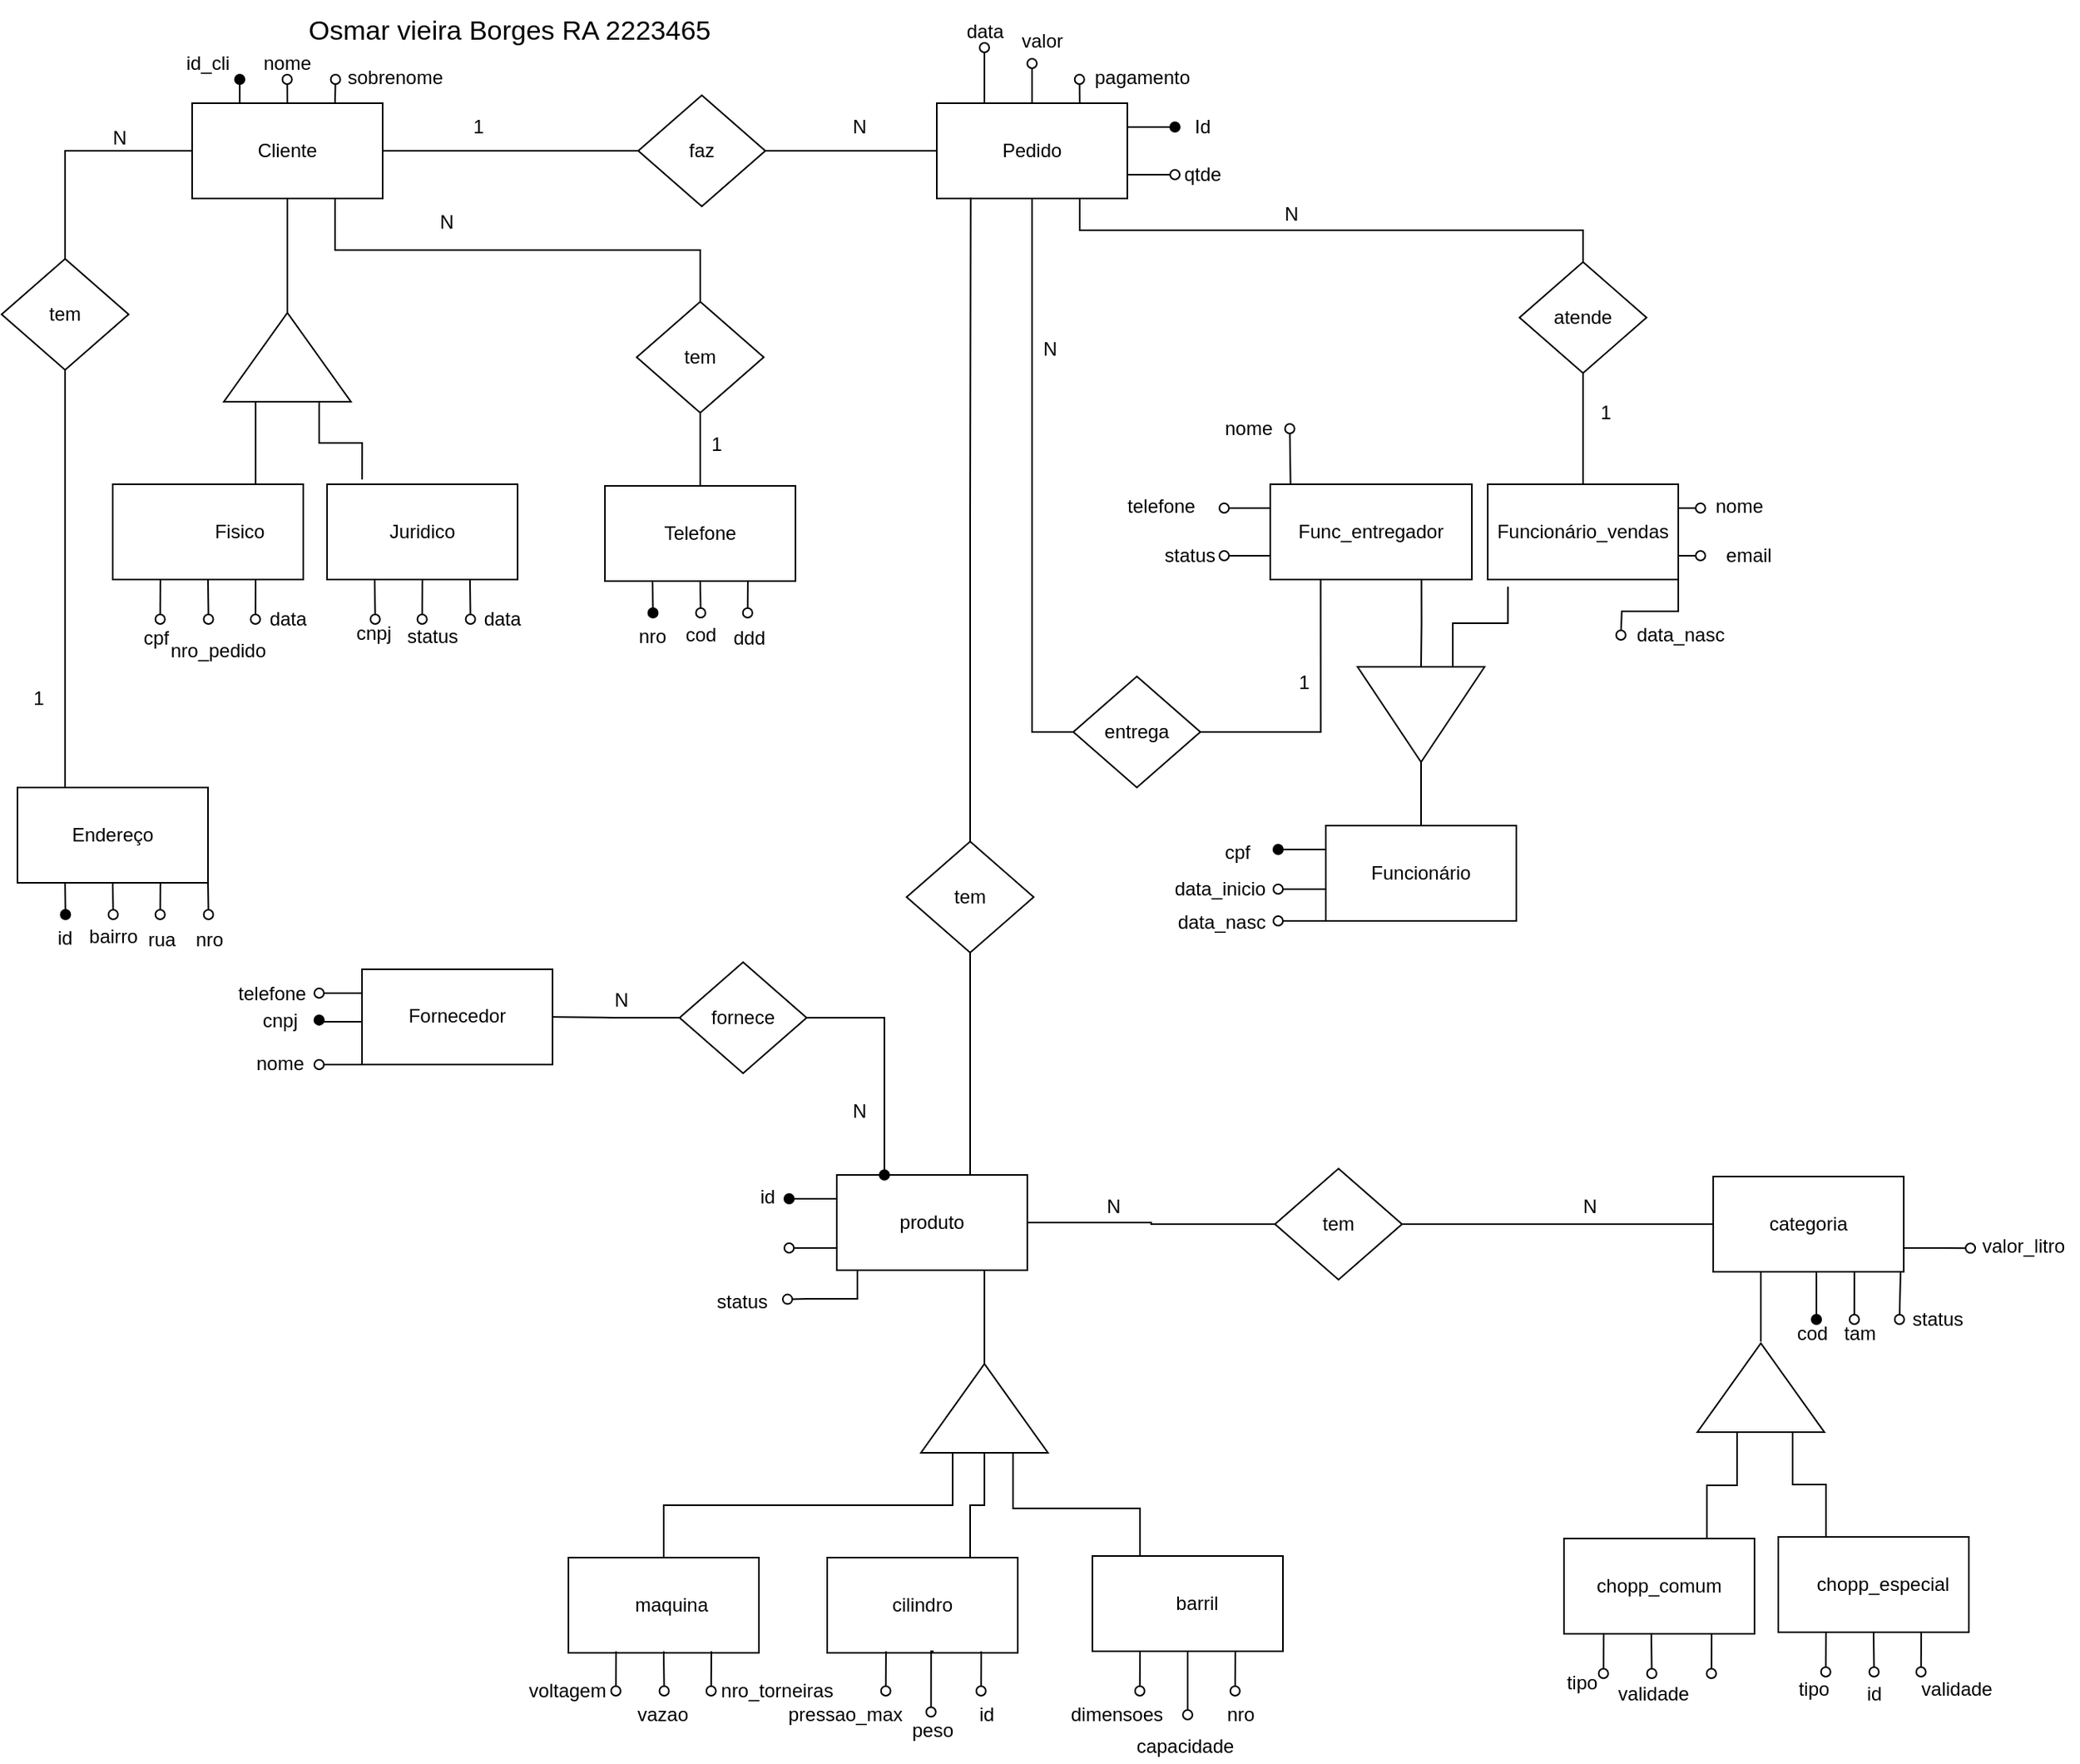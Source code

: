 <mxfile version="17.5.0" type="google"><diagram id="X1sQO2BQnc37AICGDSg-" name="Page-1"><mxGraphModel grid="1" page="1" gridSize="10" guides="1" tooltips="1" connect="1" arrows="1" fold="1" pageScale="1" pageWidth="827" pageHeight="1169" math="0" shadow="0"><root><mxCell id="0"/><mxCell id="1" parent="0"/><mxCell id="6BDd8GkWFLjHCFaSMdln-150" value="Osmar vieira Borges RA 2223465" style="text;html=1;strokeColor=none;fillColor=none;align=center;verticalAlign=middle;whiteSpace=wrap;rounded=0;fontSize=17;" vertex="1" parent="1"><mxGeometry x="95" y="10" width="470" height="40" as="geometry"/></mxCell><mxCell id="6BDd8GkWFLjHCFaSMdln-275" style="edgeStyle=orthogonalEdgeStyle;rounded=0;orthogonalLoop=1;jettySize=auto;html=1;exitX=1;exitY=0.25;exitDx=0;exitDy=0;endArrow=oval;endFill=0;" edge="1" parent="1" source="6BDd8GkWFLjHCFaSMdln-175"><mxGeometry relative="1" as="geometry"><mxPoint x="1080.0" y="330.087" as="targetPoint"/></mxGeometry></mxCell><mxCell id="6BDd8GkWFLjHCFaSMdln-276" style="edgeStyle=orthogonalEdgeStyle;rounded=0;orthogonalLoop=1;jettySize=auto;html=1;exitX=1;exitY=0.75;exitDx=0;exitDy=0;endArrow=oval;endFill=0;" edge="1" parent="1" source="6BDd8GkWFLjHCFaSMdln-175"><mxGeometry relative="1" as="geometry"><mxPoint x="1080.0" y="359.652" as="targetPoint"/></mxGeometry></mxCell><mxCell id="6BDd8GkWFLjHCFaSMdln-277" style="edgeStyle=orthogonalEdgeStyle;rounded=0;orthogonalLoop=1;jettySize=auto;html=1;exitX=1;exitY=1;exitDx=0;exitDy=0;endArrow=oval;endFill=0;" edge="1" parent="1" source="6BDd8GkWFLjHCFaSMdln-175"><mxGeometry relative="1" as="geometry"><mxPoint x="1029.87" y="410" as="targetPoint"/></mxGeometry></mxCell><mxCell id="6BDd8GkWFLjHCFaSMdln-175" value="Funcionário_vendas" style="rounded=0;whiteSpace=wrap;html=1;" vertex="1" parent="1"><mxGeometry x="946" y="315" width="120" height="60" as="geometry"/></mxCell><mxCell id="6BDd8GkWFLjHCFaSMdln-208" style="edgeStyle=orthogonalEdgeStyle;rounded=0;orthogonalLoop=1;jettySize=auto;html=1;exitX=1;exitY=0.5;exitDx=0;exitDy=0;entryX=0;entryY=0.5;entryDx=0;entryDy=0;endArrow=none;endFill=0;" edge="1" parent="1" source="6BDd8GkWFLjHCFaSMdln-190" target="6BDd8GkWFLjHCFaSMdln-207"><mxGeometry relative="1" as="geometry"/></mxCell><mxCell id="6BDd8GkWFLjHCFaSMdln-249" style="edgeStyle=orthogonalEdgeStyle;rounded=0;orthogonalLoop=1;jettySize=auto;html=1;exitX=0;exitY=0.5;exitDx=0;exitDy=0;entryX=0.5;entryY=0;entryDx=0;entryDy=0;endArrow=none;endFill=0;" edge="1" parent="1" source="6BDd8GkWFLjHCFaSMdln-190" target="6BDd8GkWFLjHCFaSMdln-242"><mxGeometry relative="1" as="geometry"/></mxCell><mxCell id="6BDd8GkWFLjHCFaSMdln-261" style="edgeStyle=orthogonalEdgeStyle;rounded=0;orthogonalLoop=1;jettySize=auto;html=1;exitX=0.25;exitY=0;exitDx=0;exitDy=0;endArrow=oval;endFill=1;" edge="1" parent="1" source="6BDd8GkWFLjHCFaSMdln-190"><mxGeometry relative="1" as="geometry"><mxPoint x="160" y="60" as="targetPoint"/></mxGeometry></mxCell><mxCell id="6BDd8GkWFLjHCFaSMdln-281" style="edgeStyle=orthogonalEdgeStyle;rounded=0;orthogonalLoop=1;jettySize=auto;html=1;exitX=0.5;exitY=0;exitDx=0;exitDy=0;endArrow=oval;endFill=0;" edge="1" parent="1" source="6BDd8GkWFLjHCFaSMdln-190"><mxGeometry relative="1" as="geometry"><mxPoint x="189.87" y="60" as="targetPoint"/></mxGeometry></mxCell><mxCell id="6BDd8GkWFLjHCFaSMdln-282" style="edgeStyle=orthogonalEdgeStyle;rounded=0;orthogonalLoop=1;jettySize=auto;html=1;exitX=0.75;exitY=0;exitDx=0;exitDy=0;endArrow=oval;endFill=0;" edge="1" parent="1" source="6BDd8GkWFLjHCFaSMdln-190"><mxGeometry relative="1" as="geometry"><mxPoint x="220.304" y="60" as="targetPoint"/></mxGeometry></mxCell><mxCell id="6BDd8GkWFLjHCFaSMdln-509" style="edgeStyle=orthogonalEdgeStyle;rounded=0;orthogonalLoop=1;jettySize=auto;html=1;exitX=0.75;exitY=1;exitDx=0;exitDy=0;entryX=0.5;entryY=0;entryDx=0;entryDy=0;endArrow=none;endFill=0;" edge="1" parent="1" source="6BDd8GkWFLjHCFaSMdln-190" target="6BDd8GkWFLjHCFaSMdln-507"><mxGeometry relative="1" as="geometry"/></mxCell><mxCell id="6BDd8GkWFLjHCFaSMdln-190" value="Cliente" style="rounded=0;whiteSpace=wrap;html=1;" vertex="1" parent="1"><mxGeometry x="130" y="75" width="120" height="60" as="geometry"/></mxCell><mxCell id="6BDd8GkWFLjHCFaSMdln-194" style="edgeStyle=orthogonalEdgeStyle;rounded=0;orthogonalLoop=1;jettySize=auto;html=1;exitX=1;exitY=0.5;exitDx=0;exitDy=0;entryX=0.5;entryY=1;entryDx=0;entryDy=0;endArrow=none;endFill=0;" edge="1" parent="1" source="6BDd8GkWFLjHCFaSMdln-193" target="6BDd8GkWFLjHCFaSMdln-190"><mxGeometry relative="1" as="geometry"/></mxCell><mxCell id="6BDd8GkWFLjHCFaSMdln-199" style="edgeStyle=orthogonalEdgeStyle;rounded=0;orthogonalLoop=1;jettySize=auto;html=1;exitX=0;exitY=0.75;exitDx=0;exitDy=0;entryX=0.184;entryY=-0.05;entryDx=0;entryDy=0;entryPerimeter=0;endArrow=none;endFill=0;" edge="1" parent="1" source="6BDd8GkWFLjHCFaSMdln-193" target="6BDd8GkWFLjHCFaSMdln-197"><mxGeometry relative="1" as="geometry"/></mxCell><mxCell id="6BDd8GkWFLjHCFaSMdln-200" style="edgeStyle=orthogonalEdgeStyle;rounded=0;orthogonalLoop=1;jettySize=auto;html=1;exitX=0;exitY=0.25;exitDx=0;exitDy=0;entryX=0.75;entryY=0;entryDx=0;entryDy=0;endArrow=none;endFill=0;" edge="1" parent="1" source="6BDd8GkWFLjHCFaSMdln-193" target="6BDd8GkWFLjHCFaSMdln-195"><mxGeometry relative="1" as="geometry"/></mxCell><mxCell id="6BDd8GkWFLjHCFaSMdln-193" value="" style="triangle;whiteSpace=wrap;html=1;rotation=-90;" vertex="1" parent="1"><mxGeometry x="162" y="195" width="56" height="80" as="geometry"/></mxCell><mxCell id="6BDd8GkWFLjHCFaSMdln-264" style="edgeStyle=orthogonalEdgeStyle;rounded=0;orthogonalLoop=1;jettySize=auto;html=1;exitX=0.25;exitY=1;exitDx=0;exitDy=0;endArrow=oval;endFill=0;" edge="1" parent="1" source="6BDd8GkWFLjHCFaSMdln-195"><mxGeometry relative="1" as="geometry"><mxPoint x="109.87" y="400" as="targetPoint"/></mxGeometry></mxCell><mxCell id="6BDd8GkWFLjHCFaSMdln-265" style="edgeStyle=orthogonalEdgeStyle;rounded=0;orthogonalLoop=1;jettySize=auto;html=1;exitX=0.5;exitY=1;exitDx=0;exitDy=0;endArrow=oval;endFill=0;" edge="1" parent="1" source="6BDd8GkWFLjHCFaSMdln-195"><mxGeometry relative="1" as="geometry"><mxPoint x="140.304" y="400" as="targetPoint"/></mxGeometry></mxCell><mxCell id="6BDd8GkWFLjHCFaSMdln-269" style="edgeStyle=orthogonalEdgeStyle;rounded=0;orthogonalLoop=1;jettySize=auto;html=1;exitX=0.75;exitY=1;exitDx=0;exitDy=0;endArrow=oval;endFill=0;" edge="1" parent="1" source="6BDd8GkWFLjHCFaSMdln-195"><mxGeometry relative="1" as="geometry"><mxPoint x="169.87" y="400" as="targetPoint"/></mxGeometry></mxCell><mxCell id="6BDd8GkWFLjHCFaSMdln-195" value="" style="rounded=0;whiteSpace=wrap;html=1;" vertex="1" parent="1"><mxGeometry x="80" y="315" width="120" height="60" as="geometry"/></mxCell><mxCell id="6BDd8GkWFLjHCFaSMdln-196" value="Fisico" style="text;html=1;strokeColor=none;fillColor=none;align=center;verticalAlign=middle;whiteSpace=wrap;rounded=0;" vertex="1" parent="1"><mxGeometry x="130" y="330" width="60" height="30" as="geometry"/></mxCell><mxCell id="6BDd8GkWFLjHCFaSMdln-266" style="edgeStyle=orthogonalEdgeStyle;rounded=0;orthogonalLoop=1;jettySize=auto;html=1;exitX=0.25;exitY=1;exitDx=0;exitDy=0;endArrow=oval;endFill=0;" edge="1" parent="1" source="6BDd8GkWFLjHCFaSMdln-197"><mxGeometry relative="1" as="geometry"><mxPoint x="245.304" y="400" as="targetPoint"/></mxGeometry></mxCell><mxCell id="6BDd8GkWFLjHCFaSMdln-267" style="edgeStyle=orthogonalEdgeStyle;rounded=0;orthogonalLoop=1;jettySize=auto;html=1;exitX=0.5;exitY=1;exitDx=0;exitDy=0;endArrow=oval;endFill=0;" edge="1" parent="1" source="6BDd8GkWFLjHCFaSMdln-197"><mxGeometry relative="1" as="geometry"><mxPoint x="274.87" y="400" as="targetPoint"/></mxGeometry></mxCell><mxCell id="6BDd8GkWFLjHCFaSMdln-268" style="edgeStyle=orthogonalEdgeStyle;rounded=0;orthogonalLoop=1;jettySize=auto;html=1;exitX=0.75;exitY=1;exitDx=0;exitDy=0;endArrow=oval;endFill=0;" edge="1" parent="1" source="6BDd8GkWFLjHCFaSMdln-197"><mxGeometry relative="1" as="geometry"><mxPoint x="305.304" y="400" as="targetPoint"/></mxGeometry></mxCell><mxCell id="6BDd8GkWFLjHCFaSMdln-197" value="" style="rounded=0;whiteSpace=wrap;html=1;" vertex="1" parent="1"><mxGeometry x="215" y="315" width="120" height="60" as="geometry"/></mxCell><mxCell id="6BDd8GkWFLjHCFaSMdln-198" value="Juridico" style="text;html=1;strokeColor=none;fillColor=none;align=center;verticalAlign=middle;whiteSpace=wrap;rounded=0;" vertex="1" parent="1"><mxGeometry x="245" y="330" width="60" height="30" as="geometry"/></mxCell><mxCell id="6BDd8GkWFLjHCFaSMdln-258" style="edgeStyle=orthogonalEdgeStyle;rounded=0;orthogonalLoop=1;jettySize=auto;html=1;exitX=0.5;exitY=1;exitDx=0;exitDy=0;endArrow=oval;endFill=1;" edge="1" parent="1"><mxGeometry relative="1" as="geometry"><mxPoint x="1153" y="841" as="targetPoint"/><mxPoint x="1153" y="811" as="sourcePoint"/></mxGeometry></mxCell><mxCell id="6BDd8GkWFLjHCFaSMdln-283" style="edgeStyle=orthogonalEdgeStyle;rounded=0;orthogonalLoop=1;jettySize=auto;html=1;exitX=0.75;exitY=1;exitDx=0;exitDy=0;endArrow=oval;endFill=0;" edge="1" parent="1" source="6BDd8GkWFLjHCFaSMdln-202"><mxGeometry relative="1" as="geometry"><mxPoint x="1176.87" y="841" as="targetPoint"/></mxGeometry></mxCell><mxCell id="6BDd8GkWFLjHCFaSMdln-284" style="edgeStyle=orthogonalEdgeStyle;rounded=0;orthogonalLoop=1;jettySize=auto;html=1;exitX=1;exitY=1;exitDx=0;exitDy=0;endArrow=oval;endFill=0;" edge="1" parent="1"><mxGeometry relative="1" as="geometry"><mxPoint x="1205.304" y="841" as="targetPoint"/><mxPoint x="1206" y="811" as="sourcePoint"/></mxGeometry></mxCell><mxCell id="6BDd8GkWFLjHCFaSMdln-413" style="edgeStyle=orthogonalEdgeStyle;rounded=0;orthogonalLoop=1;jettySize=auto;html=1;exitX=0.25;exitY=1;exitDx=0;exitDy=0;entryX=1;entryY=0.5;entryDx=0;entryDy=0;endArrow=none;endFill=0;" edge="1" parent="1" source="6BDd8GkWFLjHCFaSMdln-202"><mxGeometry relative="1" as="geometry"><mxPoint x="1118" y="855" as="targetPoint"/></mxGeometry></mxCell><mxCell id="6BDd8GkWFLjHCFaSMdln-482" style="edgeStyle=orthogonalEdgeStyle;rounded=0;orthogonalLoop=1;jettySize=auto;html=1;exitX=1;exitY=0.75;exitDx=0;exitDy=0;endArrow=oval;endFill=0;" edge="1" parent="1" source="6BDd8GkWFLjHCFaSMdln-202"><mxGeometry relative="1" as="geometry"><mxPoint x="1250" y="796.143" as="targetPoint"/></mxGeometry></mxCell><mxCell id="6BDd8GkWFLjHCFaSMdln-202" value="categoria" style="rounded=0;whiteSpace=wrap;html=1;" vertex="1" parent="1"><mxGeometry x="1088" y="751" width="120" height="60" as="geometry"/></mxCell><mxCell id="6BDd8GkWFLjHCFaSMdln-218" style="edgeStyle=orthogonalEdgeStyle;rounded=0;orthogonalLoop=1;jettySize=auto;html=1;exitX=0.75;exitY=1;exitDx=0;exitDy=0;entryX=0;entryY=0.5;entryDx=0;entryDy=0;endArrow=none;endFill=0;" edge="1" parent="1" source="6BDd8GkWFLjHCFaSMdln-203" target="6BDd8GkWFLjHCFaSMdln-215"><mxGeometry relative="1" as="geometry"/></mxCell><mxCell id="6BDd8GkWFLjHCFaSMdln-278" style="edgeStyle=orthogonalEdgeStyle;rounded=0;orthogonalLoop=1;jettySize=auto;html=1;exitX=0.25;exitY=0;exitDx=0;exitDy=0;endArrow=oval;endFill=0;" edge="1" parent="1"><mxGeometry relative="1" as="geometry"><mxPoint x="821.304" y="280" as="targetPoint"/><mxPoint x="900.75" y="315" as="sourcePoint"/></mxGeometry></mxCell><mxCell id="6BDd8GkWFLjHCFaSMdln-307" style="edgeStyle=orthogonalEdgeStyle;rounded=0;orthogonalLoop=1;jettySize=auto;html=1;exitX=0;exitY=0.25;exitDx=0;exitDy=0;endArrow=oval;endFill=0;" edge="1" parent="1" source="6BDd8GkWFLjHCFaSMdln-203"><mxGeometry relative="1" as="geometry"><mxPoint x="780" y="330.171" as="targetPoint"/></mxGeometry></mxCell><mxCell id="6BDd8GkWFLjHCFaSMdln-308" style="edgeStyle=orthogonalEdgeStyle;rounded=0;orthogonalLoop=1;jettySize=auto;html=1;exitX=0;exitY=0.75;exitDx=0;exitDy=0;endArrow=oval;endFill=0;" edge="1" parent="1" source="6BDd8GkWFLjHCFaSMdln-203"><mxGeometry relative="1" as="geometry"><mxPoint x="780" y="359.927" as="targetPoint"/></mxGeometry></mxCell><mxCell id="6BDd8GkWFLjHCFaSMdln-203" value="Func_entregador" style="rounded=0;whiteSpace=wrap;html=1;" vertex="1" parent="1"><mxGeometry x="809" y="315" width="127" height="60" as="geometry"/></mxCell><mxCell id="6BDd8GkWFLjHCFaSMdln-220" style="edgeStyle=orthogonalEdgeStyle;rounded=0;orthogonalLoop=1;jettySize=auto;html=1;exitX=0.5;exitY=0;exitDx=0;exitDy=0;entryX=1;entryY=0.5;entryDx=0;entryDy=0;endArrow=none;endFill=0;" edge="1" parent="1" source="6BDd8GkWFLjHCFaSMdln-205" target="6BDd8GkWFLjHCFaSMdln-215"><mxGeometry relative="1" as="geometry"/></mxCell><mxCell id="6BDd8GkWFLjHCFaSMdln-259" style="edgeStyle=orthogonalEdgeStyle;rounded=0;orthogonalLoop=1;jettySize=auto;html=1;exitX=0;exitY=0.25;exitDx=0;exitDy=0;endArrow=oval;endFill=1;" edge="1" parent="1" source="6BDd8GkWFLjHCFaSMdln-205"><mxGeometry relative="1" as="geometry"><mxPoint x="814" y="545.103" as="targetPoint"/></mxGeometry></mxCell><mxCell id="6BDd8GkWFLjHCFaSMdln-273" style="edgeStyle=orthogonalEdgeStyle;rounded=0;orthogonalLoop=1;jettySize=auto;html=1;exitX=0;exitY=0.75;exitDx=0;exitDy=0;endArrow=oval;endFill=0;" edge="1" parent="1"><mxGeometry relative="1" as="geometry"><mxPoint x="814" y="570.304" as="targetPoint"/><mxPoint x="844" y="570" as="sourcePoint"/></mxGeometry></mxCell><mxCell id="6BDd8GkWFLjHCFaSMdln-274" style="edgeStyle=orthogonalEdgeStyle;rounded=0;orthogonalLoop=1;jettySize=auto;html=1;exitX=0;exitY=1;exitDx=0;exitDy=0;endArrow=oval;endFill=0;" edge="1" parent="1" source="6BDd8GkWFLjHCFaSMdln-205"><mxGeometry relative="1" as="geometry"><mxPoint x="814" y="590.087" as="targetPoint"/></mxGeometry></mxCell><mxCell id="6BDd8GkWFLjHCFaSMdln-205" value="Funcionário" style="rounded=0;whiteSpace=wrap;html=1;" vertex="1" parent="1"><mxGeometry x="844" y="530" width="120" height="60" as="geometry"/></mxCell><mxCell id="6BDd8GkWFLjHCFaSMdln-260" style="edgeStyle=orthogonalEdgeStyle;rounded=0;orthogonalLoop=1;jettySize=auto;html=1;exitX=1;exitY=0.25;exitDx=0;exitDy=0;endArrow=oval;endFill=1;" edge="1" parent="1" source="6BDd8GkWFLjHCFaSMdln-206"><mxGeometry relative="1" as="geometry"><mxPoint x="749" y="90.231" as="targetPoint"/></mxGeometry></mxCell><mxCell id="6BDd8GkWFLjHCFaSMdln-293" style="edgeStyle=orthogonalEdgeStyle;rounded=0;orthogonalLoop=1;jettySize=auto;html=1;exitX=0.25;exitY=0;exitDx=0;exitDy=0;endArrow=oval;endFill=0;" edge="1" parent="1" source="6BDd8GkWFLjHCFaSMdln-206"><mxGeometry relative="1" as="geometry"><mxPoint x="629" y="40" as="targetPoint"/></mxGeometry></mxCell><mxCell id="6BDd8GkWFLjHCFaSMdln-294" style="edgeStyle=orthogonalEdgeStyle;rounded=0;orthogonalLoop=1;jettySize=auto;html=1;exitX=0.5;exitY=0;exitDx=0;exitDy=0;endArrow=oval;endFill=0;" edge="1" parent="1" source="6BDd8GkWFLjHCFaSMdln-206"><mxGeometry relative="1" as="geometry"><mxPoint x="659" y="50" as="targetPoint"/></mxGeometry></mxCell><mxCell id="6BDd8GkWFLjHCFaSMdln-295" style="edgeStyle=orthogonalEdgeStyle;rounded=0;orthogonalLoop=1;jettySize=auto;html=1;exitX=0.75;exitY=0;exitDx=0;exitDy=0;endArrow=oval;endFill=0;" edge="1" parent="1" source="6BDd8GkWFLjHCFaSMdln-206"><mxGeometry relative="1" as="geometry"><mxPoint x="688.87" y="60" as="targetPoint"/></mxGeometry></mxCell><mxCell id="6BDd8GkWFLjHCFaSMdln-475" style="edgeStyle=orthogonalEdgeStyle;rounded=0;orthogonalLoop=1;jettySize=auto;html=1;exitX=1;exitY=0.75;exitDx=0;exitDy=0;endArrow=oval;endFill=0;" edge="1" parent="1" source="6BDd8GkWFLjHCFaSMdln-206"><mxGeometry relative="1" as="geometry"><mxPoint x="749.0" y="119.741" as="targetPoint"/></mxGeometry></mxCell><mxCell id="6BDd8GkWFLjHCFaSMdln-206" value="Pedido" style="rounded=0;whiteSpace=wrap;html=1;" vertex="1" parent="1"><mxGeometry x="599" y="75" width="120" height="60" as="geometry"/></mxCell><mxCell id="6BDd8GkWFLjHCFaSMdln-209" style="edgeStyle=orthogonalEdgeStyle;rounded=0;orthogonalLoop=1;jettySize=auto;html=1;exitX=1;exitY=0.5;exitDx=0;exitDy=0;endArrow=none;endFill=0;" edge="1" parent="1" source="6BDd8GkWFLjHCFaSMdln-207" target="6BDd8GkWFLjHCFaSMdln-206"><mxGeometry relative="1" as="geometry"/></mxCell><mxCell id="6BDd8GkWFLjHCFaSMdln-207" value="faz" style="rhombus;whiteSpace=wrap;html=1;" vertex="1" parent="1"><mxGeometry x="411" y="70" width="80" height="70" as="geometry"/></mxCell><mxCell id="6BDd8GkWFLjHCFaSMdln-213" style="edgeStyle=orthogonalEdgeStyle;rounded=0;orthogonalLoop=1;jettySize=auto;html=1;exitX=0.5;exitY=1;exitDx=0;exitDy=0;entryX=0.5;entryY=0;entryDx=0;entryDy=0;endArrow=none;endFill=0;" edge="1" parent="1" source="6BDd8GkWFLjHCFaSMdln-211" target="6BDd8GkWFLjHCFaSMdln-175"><mxGeometry relative="1" as="geometry"/></mxCell><mxCell id="6BDd8GkWFLjHCFaSMdln-214" style="edgeStyle=orthogonalEdgeStyle;rounded=0;orthogonalLoop=1;jettySize=auto;html=1;exitX=0.5;exitY=0;exitDx=0;exitDy=0;entryX=0.75;entryY=1;entryDx=0;entryDy=0;endArrow=none;endFill=0;" edge="1" parent="1" source="6BDd8GkWFLjHCFaSMdln-211" target="6BDd8GkWFLjHCFaSMdln-206"><mxGeometry relative="1" as="geometry"/></mxCell><mxCell id="6BDd8GkWFLjHCFaSMdln-211" value="atende" style="rhombus;whiteSpace=wrap;html=1;" vertex="1" parent="1"><mxGeometry x="966" y="175" width="80" height="70" as="geometry"/></mxCell><mxCell id="6BDd8GkWFLjHCFaSMdln-219" style="edgeStyle=orthogonalEdgeStyle;rounded=0;orthogonalLoop=1;jettySize=auto;html=1;exitX=0;exitY=0.25;exitDx=0;exitDy=0;entryX=0.106;entryY=1.076;entryDx=0;entryDy=0;entryPerimeter=0;endArrow=none;endFill=0;" edge="1" parent="1" source="6BDd8GkWFLjHCFaSMdln-215" target="6BDd8GkWFLjHCFaSMdln-175"><mxGeometry relative="1" as="geometry"/></mxCell><mxCell id="6BDd8GkWFLjHCFaSMdln-215" value="" style="triangle;whiteSpace=wrap;html=1;rotation=90;" vertex="1" parent="1"><mxGeometry x="874" y="420" width="60" height="80" as="geometry"/></mxCell><mxCell id="6BDd8GkWFLjHCFaSMdln-262" style="edgeStyle=orthogonalEdgeStyle;rounded=0;orthogonalLoop=1;jettySize=auto;html=1;exitX=0.25;exitY=1;exitDx=0;exitDy=0;endArrow=oval;endFill=1;" edge="1" parent="1" source="6BDd8GkWFLjHCFaSMdln-221"><mxGeometry relative="1" as="geometry"><mxPoint x="50.256" y="586" as="targetPoint"/></mxGeometry></mxCell><mxCell id="6BDd8GkWFLjHCFaSMdln-270" style="edgeStyle=orthogonalEdgeStyle;rounded=0;orthogonalLoop=1;jettySize=auto;html=1;exitX=0.5;exitY=1;exitDx=0;exitDy=0;endArrow=oval;endFill=0;" edge="1" parent="1" source="6BDd8GkWFLjHCFaSMdln-221"><mxGeometry relative="1" as="geometry"><mxPoint x="80.304" y="586" as="targetPoint"/></mxGeometry></mxCell><mxCell id="6BDd8GkWFLjHCFaSMdln-271" style="edgeStyle=orthogonalEdgeStyle;rounded=0;orthogonalLoop=1;jettySize=auto;html=1;exitX=0.75;exitY=1;exitDx=0;exitDy=0;endArrow=oval;endFill=0;" edge="1" parent="1" source="6BDd8GkWFLjHCFaSMdln-221"><mxGeometry relative="1" as="geometry"><mxPoint x="109.87" y="586" as="targetPoint"/></mxGeometry></mxCell><mxCell id="6BDd8GkWFLjHCFaSMdln-272" style="edgeStyle=orthogonalEdgeStyle;rounded=0;orthogonalLoop=1;jettySize=auto;html=1;exitX=1;exitY=1;exitDx=0;exitDy=0;endArrow=oval;endFill=0;" edge="1" parent="1" source="6BDd8GkWFLjHCFaSMdln-221"><mxGeometry relative="1" as="geometry"><mxPoint x="140.304" y="586" as="targetPoint"/></mxGeometry></mxCell><mxCell id="6BDd8GkWFLjHCFaSMdln-221" value="Endereço" style="rounded=0;whiteSpace=wrap;html=1;" vertex="1" parent="1"><mxGeometry x="20" y="506" width="120" height="60" as="geometry"/></mxCell><mxCell id="6BDd8GkWFLjHCFaSMdln-226" style="edgeStyle=orthogonalEdgeStyle;rounded=0;orthogonalLoop=1;jettySize=auto;html=1;exitX=1;exitY=0.5;exitDx=0;exitDy=0;entryX=0.25;entryY=1;entryDx=0;entryDy=0;endArrow=none;endFill=0;" edge="1" parent="1" source="6BDd8GkWFLjHCFaSMdln-222" target="6BDd8GkWFLjHCFaSMdln-203"><mxGeometry relative="1" as="geometry"/></mxCell><mxCell id="6BDd8GkWFLjHCFaSMdln-497" style="edgeStyle=orthogonalEdgeStyle;rounded=0;orthogonalLoop=1;jettySize=auto;html=1;exitX=0;exitY=0.5;exitDx=0;exitDy=0;entryX=0.5;entryY=1;entryDx=0;entryDy=0;endArrow=none;endFill=0;" edge="1" parent="1" source="6BDd8GkWFLjHCFaSMdln-222" target="6BDd8GkWFLjHCFaSMdln-206"><mxGeometry relative="1" as="geometry"/></mxCell><mxCell id="6BDd8GkWFLjHCFaSMdln-222" value="entrega" style="rhombus;whiteSpace=wrap;html=1;" vertex="1" parent="1"><mxGeometry x="685" y="436" width="80" height="70" as="geometry"/></mxCell><mxCell id="6BDd8GkWFLjHCFaSMdln-436" style="edgeStyle=orthogonalEdgeStyle;rounded=0;orthogonalLoop=1;jettySize=auto;html=1;exitX=1;exitY=0.5;exitDx=0;exitDy=0;entryX=0;entryY=0.5;entryDx=0;entryDy=0;endArrow=none;endFill=0;" edge="1" parent="1" source="6BDd8GkWFLjHCFaSMdln-227" target="6BDd8GkWFLjHCFaSMdln-202"><mxGeometry relative="1" as="geometry"/></mxCell><mxCell id="6BDd8GkWFLjHCFaSMdln-227" value="tem" style="rhombus;whiteSpace=wrap;html=1;" vertex="1" parent="1"><mxGeometry x="812" y="746" width="80" height="70" as="geometry"/></mxCell><mxCell id="6BDd8GkWFLjHCFaSMdln-255" style="edgeStyle=orthogonalEdgeStyle;rounded=0;orthogonalLoop=1;jettySize=auto;html=1;exitX=0;exitY=0.25;exitDx=0;exitDy=0;endArrow=oval;endFill=1;" edge="1" parent="1" source="6BDd8GkWFLjHCFaSMdln-231"><mxGeometry relative="1" as="geometry"><mxPoint x="506" y="765.333" as="targetPoint"/></mxGeometry></mxCell><mxCell id="6BDd8GkWFLjHCFaSMdln-286" style="edgeStyle=orthogonalEdgeStyle;rounded=0;orthogonalLoop=1;jettySize=auto;html=1;exitX=0;exitY=1;exitDx=0;exitDy=0;endArrow=oval;endFill=0;" edge="1" parent="1"><mxGeometry relative="1" as="geometry"><mxPoint x="506" y="796.304" as="targetPoint"/><mxPoint x="536" y="796" as="sourcePoint"/></mxGeometry></mxCell><mxCell id="6BDd8GkWFLjHCFaSMdln-334" style="edgeStyle=orthogonalEdgeStyle;rounded=0;orthogonalLoop=1;jettySize=auto;html=1;exitX=0.5;exitY=0;exitDx=0;exitDy=0;endArrow=none;endFill=0;startArrow=none;entryX=0.178;entryY=0.989;entryDx=0;entryDy=0;entryPerimeter=0;" edge="1" parent="1" source="6BDd8GkWFLjHCFaSMdln-339" target="6BDd8GkWFLjHCFaSMdln-206"><mxGeometry relative="1" as="geometry"><mxPoint x="620" y="250" as="targetPoint"/><Array as="points"/></mxGeometry></mxCell><mxCell id="6BDd8GkWFLjHCFaSMdln-435" style="edgeStyle=orthogonalEdgeStyle;rounded=0;orthogonalLoop=1;jettySize=auto;html=1;exitX=1;exitY=0.5;exitDx=0;exitDy=0;entryX=0;entryY=0.5;entryDx=0;entryDy=0;endArrow=none;endFill=0;" edge="1" parent="1" source="6BDd8GkWFLjHCFaSMdln-231" target="6BDd8GkWFLjHCFaSMdln-227"><mxGeometry relative="1" as="geometry"/></mxCell><mxCell id="6BDd8GkWFLjHCFaSMdln-452" style="edgeStyle=orthogonalEdgeStyle;rounded=0;orthogonalLoop=1;jettySize=auto;html=1;exitX=0.75;exitY=0;exitDx=0;exitDy=0;entryX=0.5;entryY=1;entryDx=0;entryDy=0;endArrow=none;endFill=0;" edge="1" parent="1" source="6BDd8GkWFLjHCFaSMdln-231" target="6BDd8GkWFLjHCFaSMdln-339"><mxGeometry relative="1" as="geometry"><Array as="points"><mxPoint x="620" y="750"/></Array></mxGeometry></mxCell><mxCell id="6BDd8GkWFLjHCFaSMdln-231" value="produto" style="rounded=0;whiteSpace=wrap;html=1;" vertex="1" parent="1"><mxGeometry x="536" y="750" width="120" height="60" as="geometry"/></mxCell><mxCell id="6BDd8GkWFLjHCFaSMdln-245" style="edgeStyle=orthogonalEdgeStyle;rounded=0;orthogonalLoop=1;jettySize=auto;html=1;exitX=0.5;exitY=1;exitDx=0;exitDy=0;entryX=0.25;entryY=0;entryDx=0;entryDy=0;endArrow=none;endFill=0;" edge="1" parent="1" source="6BDd8GkWFLjHCFaSMdln-242" target="6BDd8GkWFLjHCFaSMdln-221"><mxGeometry relative="1" as="geometry"/></mxCell><mxCell id="6BDd8GkWFLjHCFaSMdln-242" value="tem" style="rhombus;whiteSpace=wrap;html=1;" vertex="1" parent="1"><mxGeometry x="10" y="173" width="80" height="70" as="geometry"/></mxCell><mxCell id="6BDd8GkWFLjHCFaSMdln-263" style="edgeStyle=orthogonalEdgeStyle;rounded=0;orthogonalLoop=1;jettySize=auto;html=1;exitX=0;exitY=0.25;exitDx=0;exitDy=0;endArrow=oval;endFill=1;" edge="1" parent="1"><mxGeometry relative="1" as="geometry"><mxPoint x="210" y="652.46" as="targetPoint"/><mxPoint x="240" y="653.46" as="sourcePoint"/></mxGeometry></mxCell><mxCell id="6BDd8GkWFLjHCFaSMdln-287" style="edgeStyle=orthogonalEdgeStyle;rounded=0;orthogonalLoop=1;jettySize=auto;html=1;exitX=0;exitY=1;exitDx=0;exitDy=0;endArrow=oval;endFill=0;" edge="1" parent="1" source="6BDd8GkWFLjHCFaSMdln-251"><mxGeometry relative="1" as="geometry"><mxPoint x="210" y="680.373" as="targetPoint"/></mxGeometry></mxCell><mxCell id="6BDd8GkWFLjHCFaSMdln-288" style="edgeStyle=orthogonalEdgeStyle;rounded=0;orthogonalLoop=1;jettySize=auto;html=1;exitX=0;exitY=0.25;exitDx=0;exitDy=0;endArrow=oval;endFill=0;" edge="1" parent="1" source="6BDd8GkWFLjHCFaSMdln-251"><mxGeometry relative="1" as="geometry"><mxPoint x="210" y="635.156" as="targetPoint"/></mxGeometry></mxCell><mxCell id="6BDd8GkWFLjHCFaSMdln-251" value="Fornecedor" style="rounded=0;whiteSpace=wrap;html=1;" vertex="1" parent="1"><mxGeometry x="237" y="620.46" width="120" height="60" as="geometry"/></mxCell><mxCell id="6BDd8GkWFLjHCFaSMdln-451" style="edgeStyle=orthogonalEdgeStyle;rounded=0;orthogonalLoop=1;jettySize=auto;html=1;exitX=1;exitY=0.5;exitDx=0;exitDy=0;entryX=0.25;entryY=0;entryDx=0;entryDy=0;endArrow=oval;endFill=1;" edge="1" parent="1" source="6BDd8GkWFLjHCFaSMdln-252" target="6BDd8GkWFLjHCFaSMdln-231"><mxGeometry relative="1" as="geometry"/></mxCell><mxCell id="6BDd8GkWFLjHCFaSMdln-453" style="edgeStyle=orthogonalEdgeStyle;rounded=0;orthogonalLoop=1;jettySize=auto;html=1;exitX=0;exitY=0.5;exitDx=0;exitDy=0;entryX=1;entryY=0.5;entryDx=0;entryDy=0;endArrow=none;endFill=0;" edge="1" parent="1" source="6BDd8GkWFLjHCFaSMdln-252" target="6BDd8GkWFLjHCFaSMdln-251"><mxGeometry relative="1" as="geometry"/></mxCell><mxCell id="6BDd8GkWFLjHCFaSMdln-252" value="fornece" style="rhombus;whiteSpace=wrap;html=1;" vertex="1" parent="1"><mxGeometry x="437" y="616" width="80" height="70" as="geometry"/></mxCell><mxCell id="6BDd8GkWFLjHCFaSMdln-296" value="id_cli" style="text;html=1;strokeColor=none;fillColor=none;align=center;verticalAlign=middle;whiteSpace=wrap;rounded=0;" vertex="1" parent="1"><mxGeometry x="110" y="35" width="60" height="30" as="geometry"/></mxCell><mxCell id="6BDd8GkWFLjHCFaSMdln-297" value="nome" style="text;html=1;strokeColor=none;fillColor=none;align=center;verticalAlign=middle;whiteSpace=wrap;rounded=0;" vertex="1" parent="1"><mxGeometry x="160" y="35" width="60" height="30" as="geometry"/></mxCell><mxCell id="6BDd8GkWFLjHCFaSMdln-298" value="sobrenome" style="text;html=1;strokeColor=none;fillColor=none;align=center;verticalAlign=middle;whiteSpace=wrap;rounded=0;" vertex="1" parent="1"><mxGeometry x="228" y="44" width="60" height="30" as="geometry"/></mxCell><mxCell id="6BDd8GkWFLjHCFaSMdln-299" value="id" style="text;html=1;strokeColor=none;fillColor=none;align=center;verticalAlign=middle;whiteSpace=wrap;rounded=0;" vertex="1" parent="1"><mxGeometry x="20" y="586" width="60" height="30" as="geometry"/></mxCell><mxCell id="6BDd8GkWFLjHCFaSMdln-312" value="bairro" style="text;html=1;align=center;verticalAlign=middle;resizable=0;points=[];autosize=1;strokeColor=none;fillColor=none;" vertex="1" parent="1"><mxGeometry x="55" y="590" width="50" height="20" as="geometry"/></mxCell><mxCell id="6BDd8GkWFLjHCFaSMdln-313" value="rua" style="text;html=1;strokeColor=none;fillColor=none;align=center;verticalAlign=middle;whiteSpace=wrap;rounded=0;" vertex="1" parent="1"><mxGeometry x="91" y="587" width="40" height="30" as="geometry"/></mxCell><mxCell id="6BDd8GkWFLjHCFaSMdln-314" value="nro" style="text;html=1;strokeColor=none;fillColor=none;align=center;verticalAlign=middle;whiteSpace=wrap;rounded=0;" vertex="1" parent="1"><mxGeometry x="111" y="587" width="60" height="30" as="geometry"/></mxCell><mxCell id="6BDd8GkWFLjHCFaSMdln-315" value="cpf" style="text;html=1;align=center;verticalAlign=middle;resizable=0;points=[];autosize=1;strokeColor=none;fillColor=none;" vertex="1" parent="1"><mxGeometry x="773" y="537" width="30" height="20" as="geometry"/></mxCell><mxCell id="6BDd8GkWFLjHCFaSMdln-316" value="data_nasc" style="text;html=1;align=center;verticalAlign=middle;resizable=0;points=[];autosize=1;strokeColor=none;fillColor=none;" vertex="1" parent="1"><mxGeometry x="743" y="581" width="70" height="20" as="geometry"/></mxCell><mxCell id="6BDd8GkWFLjHCFaSMdln-318" value="data_inicio" style="text;html=1;align=center;verticalAlign=middle;resizable=0;points=[];autosize=1;strokeColor=none;fillColor=none;" vertex="1" parent="1"><mxGeometry x="742" y="560" width="70" height="20" as="geometry"/></mxCell><mxCell id="6BDd8GkWFLjHCFaSMdln-320" value="nome" style="text;html=1;align=center;verticalAlign=middle;resizable=0;points=[];autosize=1;strokeColor=none;fillColor=none;" vertex="1" parent="1"><mxGeometry x="1079" y="319" width="50" height="20" as="geometry"/></mxCell><mxCell id="6BDd8GkWFLjHCFaSMdln-321" value="email" style="text;html=1;align=center;verticalAlign=middle;resizable=0;points=[];autosize=1;strokeColor=none;fillColor=none;" vertex="1" parent="1"><mxGeometry x="1090" y="350" width="40" height="20" as="geometry"/></mxCell><mxCell id="6BDd8GkWFLjHCFaSMdln-339" value="tem" style="rhombus;whiteSpace=wrap;html=1;" vertex="1" parent="1"><mxGeometry x="580" y="540" width="80" height="70" as="geometry"/></mxCell><mxCell id="6BDd8GkWFLjHCFaSMdln-371" style="edgeStyle=orthogonalEdgeStyle;rounded=0;orthogonalLoop=1;jettySize=auto;html=1;exitX=0;exitY=0.5;exitDx=0;exitDy=0;entryX=0.25;entryY=0;entryDx=0;entryDy=0;endArrow=none;endFill=0;" edge="1" parent="1" source="6BDd8GkWFLjHCFaSMdln-341" target="6BDd8GkWFLjHCFaSMdln-357"><mxGeometry relative="1" as="geometry"><Array as="points"><mxPoint x="647" y="912"/><mxPoint x="647" y="960"/><mxPoint x="727" y="960"/></Array></mxGeometry></mxCell><mxCell id="6BDd8GkWFLjHCFaSMdln-396" style="edgeStyle=orthogonalEdgeStyle;rounded=0;orthogonalLoop=1;jettySize=auto;html=1;exitX=1;exitY=0.5;exitDx=0;exitDy=0;entryX=0.775;entryY=1;entryDx=0;entryDy=0;entryPerimeter=0;endArrow=none;endFill=0;" edge="1" parent="1" source="6BDd8GkWFLjHCFaSMdln-341" target="6BDd8GkWFLjHCFaSMdln-231"><mxGeometry relative="1" as="geometry"/></mxCell><mxCell id="6BDd8GkWFLjHCFaSMdln-341" value="" style="triangle;whiteSpace=wrap;html=1;rotation=-90;" vertex="1" parent="1"><mxGeometry x="601" y="857" width="56" height="80" as="geometry"/></mxCell><mxCell id="6BDd8GkWFLjHCFaSMdln-366" style="edgeStyle=orthogonalEdgeStyle;rounded=0;orthogonalLoop=1;jettySize=auto;html=1;exitX=0.5;exitY=0;exitDx=0;exitDy=0;endArrow=none;endFill=0;entryX=0;entryY=0.25;entryDx=0;entryDy=0;" edge="1" parent="1" source="6BDd8GkWFLjHCFaSMdln-347" target="6BDd8GkWFLjHCFaSMdln-341"><mxGeometry relative="1" as="geometry"><mxPoint x="617" y="920" as="targetPoint"/></mxGeometry></mxCell><mxCell id="6BDd8GkWFLjHCFaSMdln-347" value="" style="rounded=0;whiteSpace=wrap;html=1;" vertex="1" parent="1"><mxGeometry x="367" y="991" width="120" height="60" as="geometry"/></mxCell><mxCell id="6BDd8GkWFLjHCFaSMdln-348" value="maquina" style="text;html=1;strokeColor=none;fillColor=none;align=center;verticalAlign=middle;whiteSpace=wrap;rounded=0;" vertex="1" parent="1"><mxGeometry x="402" y="1006" width="60" height="30" as="geometry"/></mxCell><mxCell id="6BDd8GkWFLjHCFaSMdln-397" style="edgeStyle=orthogonalEdgeStyle;rounded=0;orthogonalLoop=1;jettySize=auto;html=1;exitX=0.75;exitY=0;exitDx=0;exitDy=0;entryX=0;entryY=0.5;entryDx=0;entryDy=0;endArrow=none;endFill=0;" edge="1" parent="1" source="6BDd8GkWFLjHCFaSMdln-352" target="6BDd8GkWFLjHCFaSMdln-341"><mxGeometry relative="1" as="geometry"/></mxCell><mxCell id="6BDd8GkWFLjHCFaSMdln-352" value="" style="rounded=0;whiteSpace=wrap;html=1;" vertex="1" parent="1"><mxGeometry x="530" y="991" width="120" height="60" as="geometry"/></mxCell><mxCell id="6BDd8GkWFLjHCFaSMdln-353" value="cilindro" style="text;html=1;strokeColor=none;fillColor=none;align=center;verticalAlign=middle;whiteSpace=wrap;rounded=0;" vertex="1" parent="1"><mxGeometry x="560" y="1006" width="60" height="30" as="geometry"/></mxCell><mxCell id="6BDd8GkWFLjHCFaSMdln-354" style="edgeStyle=orthogonalEdgeStyle;rounded=0;orthogonalLoop=1;jettySize=auto;html=1;exitX=0.25;exitY=1;exitDx=0;exitDy=0;endArrow=oval;endFill=0;" edge="1" parent="1" source="6BDd8GkWFLjHCFaSMdln-357"><mxGeometry relative="1" as="geometry"><mxPoint x="726.87" y="1075" as="targetPoint"/></mxGeometry></mxCell><mxCell id="6BDd8GkWFLjHCFaSMdln-355" style="edgeStyle=orthogonalEdgeStyle;rounded=0;orthogonalLoop=1;jettySize=auto;html=1;exitX=0.5;exitY=1;exitDx=0;exitDy=0;endArrow=oval;endFill=0;" edge="1" parent="1" source="6BDd8GkWFLjHCFaSMdln-357"><mxGeometry relative="1" as="geometry"><mxPoint x="757" y="1090" as="targetPoint"/></mxGeometry></mxCell><mxCell id="6BDd8GkWFLjHCFaSMdln-356" style="edgeStyle=orthogonalEdgeStyle;rounded=0;orthogonalLoop=1;jettySize=auto;html=1;exitX=0.75;exitY=1;exitDx=0;exitDy=0;endArrow=oval;endFill=0;" edge="1" parent="1" source="6BDd8GkWFLjHCFaSMdln-357"><mxGeometry relative="1" as="geometry"><mxPoint x="786.87" y="1075" as="targetPoint"/></mxGeometry></mxCell><mxCell id="6BDd8GkWFLjHCFaSMdln-357" value="" style="rounded=0;whiteSpace=wrap;html=1;" vertex="1" parent="1"><mxGeometry x="697" y="990" width="120" height="60" as="geometry"/></mxCell><mxCell id="6BDd8GkWFLjHCFaSMdln-358" value="barril" style="text;html=1;strokeColor=none;fillColor=none;align=center;verticalAlign=middle;whiteSpace=wrap;rounded=0;" vertex="1" parent="1"><mxGeometry x="733" y="1005" width="60" height="30" as="geometry"/></mxCell><mxCell id="6BDd8GkWFLjHCFaSMdln-374" style="edgeStyle=orthogonalEdgeStyle;rounded=0;orthogonalLoop=1;jettySize=auto;html=1;exitX=0;exitY=0.75;exitDx=0;exitDy=0;entryX=0.002;entryY=0.775;entryDx=0;entryDy=0;entryPerimeter=0;endArrow=none;endFill=0;" edge="1" parent="1" source="6BDd8GkWFLjHCFaSMdln-341" target="6BDd8GkWFLjHCFaSMdln-341"><mxGeometry relative="1" as="geometry"/></mxCell><mxCell id="6BDd8GkWFLjHCFaSMdln-375" value="id" style="text;html=1;align=center;verticalAlign=middle;resizable=0;points=[];autosize=1;strokeColor=none;fillColor=none;" vertex="1" parent="1"><mxGeometry x="482" y="754" width="20" height="20" as="geometry"/></mxCell><mxCell id="6BDd8GkWFLjHCFaSMdln-379" style="edgeStyle=orthogonalEdgeStyle;rounded=0;orthogonalLoop=1;jettySize=auto;html=1;endArrow=oval;endFill=0;exitX=0.123;exitY=1.001;exitDx=0;exitDy=0;exitPerimeter=0;" edge="1" parent="1" source="6BDd8GkWFLjHCFaSMdln-231"><mxGeometry relative="1" as="geometry"><mxPoint x="505.0" y="828.304" as="targetPoint"/><mxPoint x="549" y="830" as="sourcePoint"/><Array as="points"><mxPoint x="549" y="810"/><mxPoint x="549" y="828"/><mxPoint x="519" y="828"/></Array></mxGeometry></mxCell><mxCell id="6BDd8GkWFLjHCFaSMdln-381" value="status" style="text;html=1;align=center;verticalAlign=middle;resizable=0;points=[];autosize=1;strokeColor=none;fillColor=none;" vertex="1" parent="1"><mxGeometry x="451" y="820" width="50" height="20" as="geometry"/></mxCell><mxCell id="6BDd8GkWFLjHCFaSMdln-384" value="dimensoes" style="text;html=1;align=center;verticalAlign=middle;resizable=0;points=[];autosize=1;strokeColor=none;fillColor=none;" vertex="1" parent="1"><mxGeometry x="677" y="1080" width="70" height="20" as="geometry"/></mxCell><mxCell id="6BDd8GkWFLjHCFaSMdln-398" value="cnpj" style="text;html=1;align=center;verticalAlign=middle;resizable=0;points=[];autosize=1;strokeColor=none;fillColor=none;" vertex="1" parent="1"><mxGeometry x="224" y="399" width="40" height="20" as="geometry"/></mxCell><mxCell id="6BDd8GkWFLjHCFaSMdln-399" value="cpf" style="text;html=1;align=center;verticalAlign=middle;resizable=0;points=[];autosize=1;strokeColor=none;fillColor=none;" vertex="1" parent="1"><mxGeometry x="92" y="402" width="30" height="20" as="geometry"/></mxCell><mxCell id="6BDd8GkWFLjHCFaSMdln-400" value="nro_pedido" style="text;html=1;align=center;verticalAlign=middle;resizable=0;points=[];autosize=1;strokeColor=none;fillColor=none;" vertex="1" parent="1"><mxGeometry x="106" y="410" width="80" height="20" as="geometry"/></mxCell><mxCell id="6BDd8GkWFLjHCFaSMdln-401" value="data" style="text;html=1;align=center;verticalAlign=middle;resizable=0;points=[];autosize=1;strokeColor=none;fillColor=none;" vertex="1" parent="1"><mxGeometry x="170" y="390" width="40" height="20" as="geometry"/></mxCell><mxCell id="6BDd8GkWFLjHCFaSMdln-402" value="status" style="text;html=1;align=center;verticalAlign=middle;resizable=0;points=[];autosize=1;strokeColor=none;fillColor=none;" vertex="1" parent="1"><mxGeometry x="256" y="401" width="50" height="20" as="geometry"/></mxCell><mxCell id="6BDd8GkWFLjHCFaSMdln-403" value="data" style="text;html=1;align=center;verticalAlign=middle;resizable=0;points=[];autosize=1;strokeColor=none;fillColor=none;" vertex="1" parent="1"><mxGeometry x="305" y="390" width="40" height="20" as="geometry"/></mxCell><mxCell id="6BDd8GkWFLjHCFaSMdln-404" value="data" style="text;html=1;align=center;verticalAlign=middle;resizable=0;points=[];autosize=1;strokeColor=none;fillColor=none;" vertex="1" parent="1"><mxGeometry x="609" y="20" width="40" height="20" as="geometry"/></mxCell><mxCell id="6BDd8GkWFLjHCFaSMdln-405" value="Id" style="text;html=1;align=center;verticalAlign=middle;resizable=0;points=[];autosize=1;strokeColor=none;fillColor=none;" vertex="1" parent="1"><mxGeometry x="751" y="80" width="30" height="20" as="geometry"/></mxCell><mxCell id="6BDd8GkWFLjHCFaSMdln-406" value="valor" style="text;html=1;align=center;verticalAlign=middle;resizable=0;points=[];autosize=1;strokeColor=none;fillColor=none;" vertex="1" parent="1"><mxGeometry x="645" y="26" width="40" height="20" as="geometry"/></mxCell><mxCell id="6BDd8GkWFLjHCFaSMdln-407" value="pagamento" style="text;html=1;align=center;verticalAlign=middle;resizable=0;points=[];autosize=1;strokeColor=none;fillColor=none;" vertex="1" parent="1"><mxGeometry x="688" y="49" width="80" height="20" as="geometry"/></mxCell><mxCell id="6BDd8GkWFLjHCFaSMdln-408" value="data_nasc" style="text;html=1;align=center;verticalAlign=middle;resizable=0;points=[];autosize=1;strokeColor=none;fillColor=none;" vertex="1" parent="1"><mxGeometry x="1032" y="400" width="70" height="20" as="geometry"/></mxCell><mxCell id="6BDd8GkWFLjHCFaSMdln-409" value="nome" style="text;html=1;align=center;verticalAlign=middle;resizable=0;points=[];autosize=1;strokeColor=none;fillColor=none;" vertex="1" parent="1"><mxGeometry x="770" y="270" width="50" height="20" as="geometry"/></mxCell><mxCell id="6BDd8GkWFLjHCFaSMdln-410" value="telefone" style="text;html=1;align=center;verticalAlign=middle;resizable=0;points=[];autosize=1;strokeColor=none;fillColor=none;" vertex="1" parent="1"><mxGeometry x="710" y="319" width="60" height="20" as="geometry"/></mxCell><mxCell id="6BDd8GkWFLjHCFaSMdln-411" value="status" style="text;html=1;align=center;verticalAlign=middle;resizable=0;points=[];autosize=1;strokeColor=none;fillColor=none;" vertex="1" parent="1"><mxGeometry x="733" y="350" width="50" height="20" as="geometry"/></mxCell><mxCell id="6BDd8GkWFLjHCFaSMdln-412" value="" style="triangle;whiteSpace=wrap;html=1;rotation=-90;" vertex="1" parent="1"><mxGeometry x="1090" y="844" width="56" height="80" as="geometry"/></mxCell><mxCell id="6BDd8GkWFLjHCFaSMdln-414" style="edgeStyle=orthogonalEdgeStyle;rounded=0;orthogonalLoop=1;jettySize=auto;html=1;exitX=0.25;exitY=1;exitDx=0;exitDy=0;endArrow=oval;endFill=0;" edge="1" parent="1"><mxGeometry relative="1" as="geometry"><mxPoint x="1018.87" y="1064" as="targetPoint"/><mxPoint x="1019" y="1039" as="sourcePoint"/></mxGeometry></mxCell><mxCell id="6BDd8GkWFLjHCFaSMdln-415" style="edgeStyle=orthogonalEdgeStyle;rounded=0;orthogonalLoop=1;jettySize=auto;html=1;exitX=0.5;exitY=1;exitDx=0;exitDy=0;endArrow=oval;endFill=0;" edge="1" parent="1"><mxGeometry relative="1" as="geometry"><mxPoint x="1049.304" y="1064" as="targetPoint"/><mxPoint x="1049" y="1039" as="sourcePoint"/></mxGeometry></mxCell><mxCell id="6BDd8GkWFLjHCFaSMdln-416" style="edgeStyle=orthogonalEdgeStyle;rounded=0;orthogonalLoop=1;jettySize=auto;html=1;exitX=0.75;exitY=1;exitDx=0;exitDy=0;endArrow=oval;endFill=0;" edge="1" parent="1"><mxGeometry relative="1" as="geometry"><mxPoint x="1086.87" y="1064" as="targetPoint"/><mxPoint x="1087" y="1039" as="sourcePoint"/></mxGeometry></mxCell><mxCell id="6BDd8GkWFLjHCFaSMdln-478" style="edgeStyle=orthogonalEdgeStyle;rounded=0;orthogonalLoop=1;jettySize=auto;html=1;exitX=0.75;exitY=0;exitDx=0;exitDy=0;entryX=-0.007;entryY=0.313;entryDx=0;entryDy=0;entryPerimeter=0;endArrow=none;endFill=0;" edge="1" parent="1" source="6BDd8GkWFLjHCFaSMdln-417" target="6BDd8GkWFLjHCFaSMdln-412"><mxGeometry relative="1" as="geometry"/></mxCell><mxCell id="6BDd8GkWFLjHCFaSMdln-417" value="" style="rounded=0;whiteSpace=wrap;html=1;" vertex="1" parent="1"><mxGeometry x="994" y="979" width="120" height="60" as="geometry"/></mxCell><mxCell id="6BDd8GkWFLjHCFaSMdln-418" value="chopp_comum" style="text;html=1;strokeColor=none;fillColor=none;align=center;verticalAlign=middle;whiteSpace=wrap;rounded=0;" vertex="1" parent="1"><mxGeometry x="1024" y="994" width="60" height="30" as="geometry"/></mxCell><mxCell id="6BDd8GkWFLjHCFaSMdln-424" style="edgeStyle=orthogonalEdgeStyle;rounded=0;orthogonalLoop=1;jettySize=auto;html=1;exitX=0.25;exitY=1;exitDx=0;exitDy=0;endArrow=oval;endFill=0;" edge="1" parent="1" source="6BDd8GkWFLjHCFaSMdln-427"><mxGeometry relative="1" as="geometry"><mxPoint x="1158.87" y="1063" as="targetPoint"/></mxGeometry></mxCell><mxCell id="6BDd8GkWFLjHCFaSMdln-425" style="edgeStyle=orthogonalEdgeStyle;rounded=0;orthogonalLoop=1;jettySize=auto;html=1;exitX=0.5;exitY=1;exitDx=0;exitDy=0;endArrow=oval;endFill=0;" edge="1" parent="1" source="6BDd8GkWFLjHCFaSMdln-427"><mxGeometry relative="1" as="geometry"><mxPoint x="1189.304" y="1063" as="targetPoint"/></mxGeometry></mxCell><mxCell id="6BDd8GkWFLjHCFaSMdln-426" style="edgeStyle=orthogonalEdgeStyle;rounded=0;orthogonalLoop=1;jettySize=auto;html=1;exitX=0.75;exitY=1;exitDx=0;exitDy=0;endArrow=oval;endFill=0;" edge="1" parent="1" source="6BDd8GkWFLjHCFaSMdln-427"><mxGeometry relative="1" as="geometry"><mxPoint x="1218.87" y="1063" as="targetPoint"/></mxGeometry></mxCell><mxCell id="6BDd8GkWFLjHCFaSMdln-479" style="edgeStyle=orthogonalEdgeStyle;rounded=0;orthogonalLoop=1;jettySize=auto;html=1;exitX=0.25;exitY=0;exitDx=0;exitDy=0;entryX=0;entryY=0.75;entryDx=0;entryDy=0;endArrow=none;endFill=0;" edge="1" parent="1" source="6BDd8GkWFLjHCFaSMdln-427" target="6BDd8GkWFLjHCFaSMdln-412"><mxGeometry relative="1" as="geometry"/></mxCell><mxCell id="6BDd8GkWFLjHCFaSMdln-427" value="" style="rounded=0;whiteSpace=wrap;html=1;" vertex="1" parent="1"><mxGeometry x="1129" y="978" width="120" height="60" as="geometry"/></mxCell><mxCell id="6BDd8GkWFLjHCFaSMdln-428" value="chopp_especial" style="text;html=1;strokeColor=none;fillColor=none;align=center;verticalAlign=middle;whiteSpace=wrap;rounded=0;" vertex="1" parent="1"><mxGeometry x="1165" y="993" width="60" height="30" as="geometry"/></mxCell><mxCell id="6BDd8GkWFLjHCFaSMdln-429" value="tipo" style="text;html=1;align=center;verticalAlign=middle;resizable=0;points=[];autosize=1;strokeColor=none;fillColor=none;" vertex="1" parent="1"><mxGeometry x="990" y="1060" width="30" height="20" as="geometry"/></mxCell><mxCell id="6BDd8GkWFLjHCFaSMdln-431" value="tipo" style="text;html=1;align=center;verticalAlign=middle;resizable=0;points=[];autosize=1;strokeColor=none;fillColor=none;" vertex="1" parent="1"><mxGeometry x="1136" y="1064" width="30" height="20" as="geometry"/></mxCell><mxCell id="6BDd8GkWFLjHCFaSMdln-433" value="validade" style="text;html=1;align=center;verticalAlign=middle;resizable=0;points=[];autosize=1;strokeColor=none;fillColor=none;" vertex="1" parent="1"><mxGeometry x="1020" y="1067" width="60" height="20" as="geometry"/></mxCell><mxCell id="6BDd8GkWFLjHCFaSMdln-440" value="id" style="text;html=1;align=center;verticalAlign=middle;resizable=0;points=[];autosize=1;strokeColor=none;fillColor=none;" vertex="1" parent="1"><mxGeometry x="1179" y="1067" width="20" height="20" as="geometry"/></mxCell><mxCell id="6BDd8GkWFLjHCFaSMdln-442" value="validade" style="text;html=1;align=center;verticalAlign=middle;resizable=0;points=[];autosize=1;strokeColor=none;fillColor=none;" vertex="1" parent="1"><mxGeometry x="1211" y="1064" width="60" height="20" as="geometry"/></mxCell><mxCell id="6BDd8GkWFLjHCFaSMdln-447" value="cod" style="text;html=1;align=center;verticalAlign=middle;resizable=0;points=[];autosize=1;strokeColor=none;fillColor=none;" vertex="1" parent="1"><mxGeometry x="1135" y="840" width="30" height="20" as="geometry"/></mxCell><mxCell id="6BDd8GkWFLjHCFaSMdln-448" value="status" style="text;html=1;align=center;verticalAlign=middle;resizable=0;points=[];autosize=1;strokeColor=none;fillColor=none;" vertex="1" parent="1"><mxGeometry x="1204" y="831" width="50" height="20" as="geometry"/></mxCell><mxCell id="6BDd8GkWFLjHCFaSMdln-454" value="tam" style="text;html=1;align=center;verticalAlign=middle;resizable=0;points=[];autosize=1;strokeColor=none;fillColor=none;" vertex="1" parent="1"><mxGeometry x="1160" y="840" width="40" height="20" as="geometry"/></mxCell><mxCell id="6BDd8GkWFLjHCFaSMdln-455" value="nro" style="text;html=1;align=center;verticalAlign=middle;resizable=0;points=[];autosize=1;strokeColor=none;fillColor=none;" vertex="1" parent="1"><mxGeometry x="775" y="1080" width="30" height="20" as="geometry"/></mxCell><mxCell id="6BDd8GkWFLjHCFaSMdln-456" value="capacidade&lt;br&gt;" style="text;html=1;align=center;verticalAlign=middle;resizable=0;points=[];autosize=1;strokeColor=none;fillColor=none;" vertex="1" parent="1"><mxGeometry x="715" y="1100" width="80" height="20" as="geometry"/></mxCell><mxCell id="6BDd8GkWFLjHCFaSMdln-463" style="edgeStyle=orthogonalEdgeStyle;rounded=0;orthogonalLoop=1;jettySize=auto;html=1;exitX=0.25;exitY=1;exitDx=0;exitDy=0;endArrow=oval;endFill=0;" edge="1" parent="1"><mxGeometry relative="1" as="geometry"><mxPoint x="566.87" y="1075" as="targetPoint"/><mxPoint x="567" y="1050" as="sourcePoint"/></mxGeometry></mxCell><mxCell id="6BDd8GkWFLjHCFaSMdln-464" style="edgeStyle=orthogonalEdgeStyle;rounded=0;orthogonalLoop=1;jettySize=auto;html=1;exitX=0.5;exitY=1;exitDx=0;exitDy=0;endArrow=oval;endFill=0;entryX=0.484;entryY=-0.089;entryDx=0;entryDy=0;entryPerimeter=0;" edge="1" parent="1" target="6BDd8GkWFLjHCFaSMdln-468"><mxGeometry relative="1" as="geometry"><mxPoint x="597.304" y="1075" as="targetPoint"/><mxPoint x="597" y="1050" as="sourcePoint"/></mxGeometry></mxCell><mxCell id="6BDd8GkWFLjHCFaSMdln-465" style="edgeStyle=orthogonalEdgeStyle;rounded=0;orthogonalLoop=1;jettySize=auto;html=1;exitX=0.75;exitY=1;exitDx=0;exitDy=0;endArrow=oval;endFill=0;" edge="1" parent="1"><mxGeometry relative="1" as="geometry"><mxPoint x="626.87" y="1075" as="targetPoint"/><mxPoint x="627" y="1050" as="sourcePoint"/></mxGeometry></mxCell><mxCell id="6BDd8GkWFLjHCFaSMdln-466" value="pressao_max" style="text;html=1;align=center;verticalAlign=middle;resizable=0;points=[];autosize=1;strokeColor=none;fillColor=none;" vertex="1" parent="1"><mxGeometry x="496" y="1080" width="90" height="20" as="geometry"/></mxCell><mxCell id="6BDd8GkWFLjHCFaSMdln-467" value="id" style="text;html=1;align=center;verticalAlign=middle;resizable=0;points=[];autosize=1;strokeColor=none;fillColor=none;" vertex="1" parent="1"><mxGeometry x="620" y="1080" width="20" height="20" as="geometry"/></mxCell><mxCell id="6BDd8GkWFLjHCFaSMdln-468" value="peso" style="text;html=1;align=center;verticalAlign=middle;resizable=0;points=[];autosize=1;strokeColor=none;fillColor=none;" vertex="1" parent="1"><mxGeometry x="576" y="1090" width="40" height="20" as="geometry"/></mxCell><mxCell id="6BDd8GkWFLjHCFaSMdln-469" style="edgeStyle=orthogonalEdgeStyle;rounded=0;orthogonalLoop=1;jettySize=auto;html=1;exitX=0.25;exitY=1;exitDx=0;exitDy=0;endArrow=oval;endFill=0;" edge="1" parent="1"><mxGeometry relative="1" as="geometry"><mxPoint x="396.87" y="1075" as="targetPoint"/><mxPoint x="397" y="1050" as="sourcePoint"/></mxGeometry></mxCell><mxCell id="6BDd8GkWFLjHCFaSMdln-470" style="edgeStyle=orthogonalEdgeStyle;rounded=0;orthogonalLoop=1;jettySize=auto;html=1;exitX=0.5;exitY=1;exitDx=0;exitDy=0;endArrow=oval;endFill=0;" edge="1" parent="1"><mxGeometry relative="1" as="geometry"><mxPoint x="427.304" y="1075" as="targetPoint"/><mxPoint x="427" y="1050" as="sourcePoint"/></mxGeometry></mxCell><mxCell id="6BDd8GkWFLjHCFaSMdln-471" style="edgeStyle=orthogonalEdgeStyle;rounded=0;orthogonalLoop=1;jettySize=auto;html=1;exitX=0.75;exitY=1;exitDx=0;exitDy=0;endArrow=oval;endFill=0;" edge="1" parent="1"><mxGeometry relative="1" as="geometry"><mxPoint x="456.87" y="1075" as="targetPoint"/><mxPoint x="457" y="1050" as="sourcePoint"/></mxGeometry></mxCell><mxCell id="6BDd8GkWFLjHCFaSMdln-472" value="voltagem" style="text;html=1;align=center;verticalAlign=middle;resizable=0;points=[];autosize=1;strokeColor=none;fillColor=none;" vertex="1" parent="1"><mxGeometry x="336" y="1065" width="60" height="20" as="geometry"/></mxCell><mxCell id="6BDd8GkWFLjHCFaSMdln-473" value="nro_torneiras" style="text;html=1;align=center;verticalAlign=middle;resizable=0;points=[];autosize=1;strokeColor=none;fillColor=none;" vertex="1" parent="1"><mxGeometry x="453" y="1065" width="90" height="20" as="geometry"/></mxCell><mxCell id="6BDd8GkWFLjHCFaSMdln-474" value="vazao" style="text;html=1;align=center;verticalAlign=middle;resizable=0;points=[];autosize=1;strokeColor=none;fillColor=none;" vertex="1" parent="1"><mxGeometry x="401" y="1080" width="50" height="20" as="geometry"/></mxCell><mxCell id="6BDd8GkWFLjHCFaSMdln-476" value="qtde" style="text;html=1;align=center;verticalAlign=middle;resizable=0;points=[];autosize=1;strokeColor=none;fillColor=none;" vertex="1" parent="1"><mxGeometry x="746" y="110" width="40" height="20" as="geometry"/></mxCell><mxCell id="6BDd8GkWFLjHCFaSMdln-483" value="valor_litro" style="text;html=1;align=center;verticalAlign=middle;resizable=0;points=[];autosize=1;strokeColor=none;fillColor=none;" vertex="1" parent="1"><mxGeometry x="1248" y="785" width="70" height="20" as="geometry"/></mxCell><mxCell id="6BDd8GkWFLjHCFaSMdln-485" value="N" style="text;html=1;align=center;verticalAlign=middle;resizable=0;points=[];autosize=1;strokeColor=none;fillColor=none;" vertex="1" parent="1"><mxGeometry x="700" y="760" width="20" height="20" as="geometry"/></mxCell><mxCell id="6BDd8GkWFLjHCFaSMdln-486" value="N" style="text;html=1;align=center;verticalAlign=middle;resizable=0;points=[];autosize=1;strokeColor=none;fillColor=none;" vertex="1" parent="1"><mxGeometry x="1000" y="760" width="20" height="20" as="geometry"/></mxCell><mxCell id="6BDd8GkWFLjHCFaSMdln-487" value="N" style="text;html=1;align=center;verticalAlign=middle;resizable=0;points=[];autosize=1;strokeColor=none;fillColor=none;" vertex="1" parent="1"><mxGeometry x="390" y="630" width="20" height="20" as="geometry"/></mxCell><mxCell id="6BDd8GkWFLjHCFaSMdln-488" value="N" style="text;html=1;align=center;verticalAlign=middle;resizable=0;points=[];autosize=1;strokeColor=none;fillColor=none;" vertex="1" parent="1"><mxGeometry x="540" y="700" width="20" height="20" as="geometry"/></mxCell><mxCell id="6BDd8GkWFLjHCFaSMdln-489" value="N" style="text;html=1;align=center;verticalAlign=middle;resizable=0;points=[];autosize=1;strokeColor=none;fillColor=none;" vertex="1" parent="1"><mxGeometry x="74" y="87" width="20" height="20" as="geometry"/></mxCell><mxCell id="6BDd8GkWFLjHCFaSMdln-490" value="1" style="text;html=1;align=center;verticalAlign=middle;resizable=0;points=[];autosize=1;strokeColor=none;fillColor=none;" vertex="1" parent="1"><mxGeometry x="23" y="440" width="20" height="20" as="geometry"/></mxCell><mxCell id="6BDd8GkWFLjHCFaSMdln-491" value="1" style="text;html=1;align=center;verticalAlign=middle;resizable=0;points=[];autosize=1;strokeColor=none;fillColor=none;" vertex="1" parent="1"><mxGeometry x="300" y="80" width="20" height="20" as="geometry"/></mxCell><mxCell id="6BDd8GkWFLjHCFaSMdln-492" value="N" style="text;html=1;align=center;verticalAlign=middle;resizable=0;points=[];autosize=1;strokeColor=none;fillColor=none;" vertex="1" parent="1"><mxGeometry x="540" y="80" width="20" height="20" as="geometry"/></mxCell><mxCell id="6BDd8GkWFLjHCFaSMdln-493" value="N" style="text;html=1;align=center;verticalAlign=middle;resizable=0;points=[];autosize=1;strokeColor=none;fillColor=none;" vertex="1" parent="1"><mxGeometry x="812" y="135" width="20" height="20" as="geometry"/></mxCell><mxCell id="6BDd8GkWFLjHCFaSMdln-494" value="1" style="text;html=1;align=center;verticalAlign=middle;resizable=0;points=[];autosize=1;strokeColor=none;fillColor=none;" vertex="1" parent="1"><mxGeometry x="1010" y="260" width="20" height="20" as="geometry"/></mxCell><mxCell id="6BDd8GkWFLjHCFaSMdln-495" value="1" style="text;html=1;align=center;verticalAlign=middle;resizable=0;points=[];autosize=1;strokeColor=none;fillColor=none;" vertex="1" parent="1"><mxGeometry x="820" y="430" width="20" height="20" as="geometry"/></mxCell><mxCell id="6BDd8GkWFLjHCFaSMdln-498" value="N" style="text;html=1;align=center;verticalAlign=middle;resizable=0;points=[];autosize=1;strokeColor=none;fillColor=none;" vertex="1" parent="1"><mxGeometry x="660" y="220" width="20" height="20" as="geometry"/></mxCell><mxCell id="6BDd8GkWFLjHCFaSMdln-499" style="edgeStyle=orthogonalEdgeStyle;rounded=0;orthogonalLoop=1;jettySize=auto;html=1;exitX=0.25;exitY=1;exitDx=0;exitDy=0;endArrow=oval;endFill=1;" edge="1" parent="1" source="6BDd8GkWFLjHCFaSMdln-503"><mxGeometry relative="1" as="geometry"><mxPoint x="420.256" y="396" as="targetPoint"/></mxGeometry></mxCell><mxCell id="6BDd8GkWFLjHCFaSMdln-500" style="edgeStyle=orthogonalEdgeStyle;rounded=0;orthogonalLoop=1;jettySize=auto;html=1;exitX=0.5;exitY=1;exitDx=0;exitDy=0;endArrow=oval;endFill=0;" edge="1" parent="1" source="6BDd8GkWFLjHCFaSMdln-503"><mxGeometry relative="1" as="geometry"><mxPoint x="450.304" y="396" as="targetPoint"/></mxGeometry></mxCell><mxCell id="6BDd8GkWFLjHCFaSMdln-501" style="edgeStyle=orthogonalEdgeStyle;rounded=0;orthogonalLoop=1;jettySize=auto;html=1;exitX=0.75;exitY=1;exitDx=0;exitDy=0;endArrow=oval;endFill=0;" edge="1" parent="1" source="6BDd8GkWFLjHCFaSMdln-503"><mxGeometry relative="1" as="geometry"><mxPoint x="479.87" y="396" as="targetPoint"/></mxGeometry></mxCell><mxCell id="6BDd8GkWFLjHCFaSMdln-503" value="Telefone" style="rounded=0;whiteSpace=wrap;html=1;" vertex="1" parent="1"><mxGeometry x="390" y="316" width="120" height="60" as="geometry"/></mxCell><mxCell id="6BDd8GkWFLjHCFaSMdln-504" value="nro" style="text;html=1;strokeColor=none;fillColor=none;align=center;verticalAlign=middle;whiteSpace=wrap;rounded=0;" vertex="1" parent="1"><mxGeometry x="390" y="396" width="60" height="30" as="geometry"/></mxCell><mxCell id="6BDd8GkWFLjHCFaSMdln-505" value="cod" style="text;html=1;align=center;verticalAlign=middle;resizable=0;points=[];autosize=1;strokeColor=none;fillColor=none;" vertex="1" parent="1"><mxGeometry x="435" y="400" width="30" height="20" as="geometry"/></mxCell><mxCell id="6BDd8GkWFLjHCFaSMdln-506" value="ddd" style="text;html=1;strokeColor=none;fillColor=none;align=center;verticalAlign=middle;whiteSpace=wrap;rounded=0;" vertex="1" parent="1"><mxGeometry x="461" y="397" width="40" height="30" as="geometry"/></mxCell><mxCell id="6BDd8GkWFLjHCFaSMdln-508" style="edgeStyle=orthogonalEdgeStyle;rounded=0;orthogonalLoop=1;jettySize=auto;html=1;exitX=0.5;exitY=1;exitDx=0;exitDy=0;entryX=0.5;entryY=0;entryDx=0;entryDy=0;endArrow=none;endFill=0;" edge="1" parent="1" source="6BDd8GkWFLjHCFaSMdln-507" target="6BDd8GkWFLjHCFaSMdln-503"><mxGeometry relative="1" as="geometry"/></mxCell><mxCell id="6BDd8GkWFLjHCFaSMdln-507" value="tem" style="rhombus;whiteSpace=wrap;html=1;" vertex="1" parent="1"><mxGeometry x="410" y="200" width="80" height="70" as="geometry"/></mxCell><mxCell id="6BDd8GkWFLjHCFaSMdln-510" value="1" style="text;html=1;align=center;verticalAlign=middle;resizable=0;points=[];autosize=1;strokeColor=none;fillColor=none;" vertex="1" parent="1"><mxGeometry x="450" y="280" width="20" height="20" as="geometry"/></mxCell><mxCell id="6BDd8GkWFLjHCFaSMdln-511" value="N" style="text;html=1;align=center;verticalAlign=middle;resizable=0;points=[];autosize=1;strokeColor=none;fillColor=none;" vertex="1" parent="1"><mxGeometry x="280" y="140" width="20" height="20" as="geometry"/></mxCell><mxCell id="6BDd8GkWFLjHCFaSMdln-512" value="cnpj" style="text;html=1;align=center;verticalAlign=middle;resizable=0;points=[];autosize=1;strokeColor=none;fillColor=none;" vertex="1" parent="1"><mxGeometry x="165" y="643" width="40" height="20" as="geometry"/></mxCell><mxCell id="6BDd8GkWFLjHCFaSMdln-513" value="nome" style="text;html=1;align=center;verticalAlign=middle;resizable=0;points=[];autosize=1;strokeColor=none;fillColor=none;" vertex="1" parent="1"><mxGeometry x="160" y="670" width="50" height="20" as="geometry"/></mxCell><mxCell id="6BDd8GkWFLjHCFaSMdln-514" value="telefone" style="text;html=1;align=center;verticalAlign=middle;resizable=0;points=[];autosize=1;strokeColor=none;fillColor=none;" vertex="1" parent="1"><mxGeometry x="150" y="626" width="60" height="20" as="geometry"/></mxCell></root></mxGraphModel></diagram></mxfile>